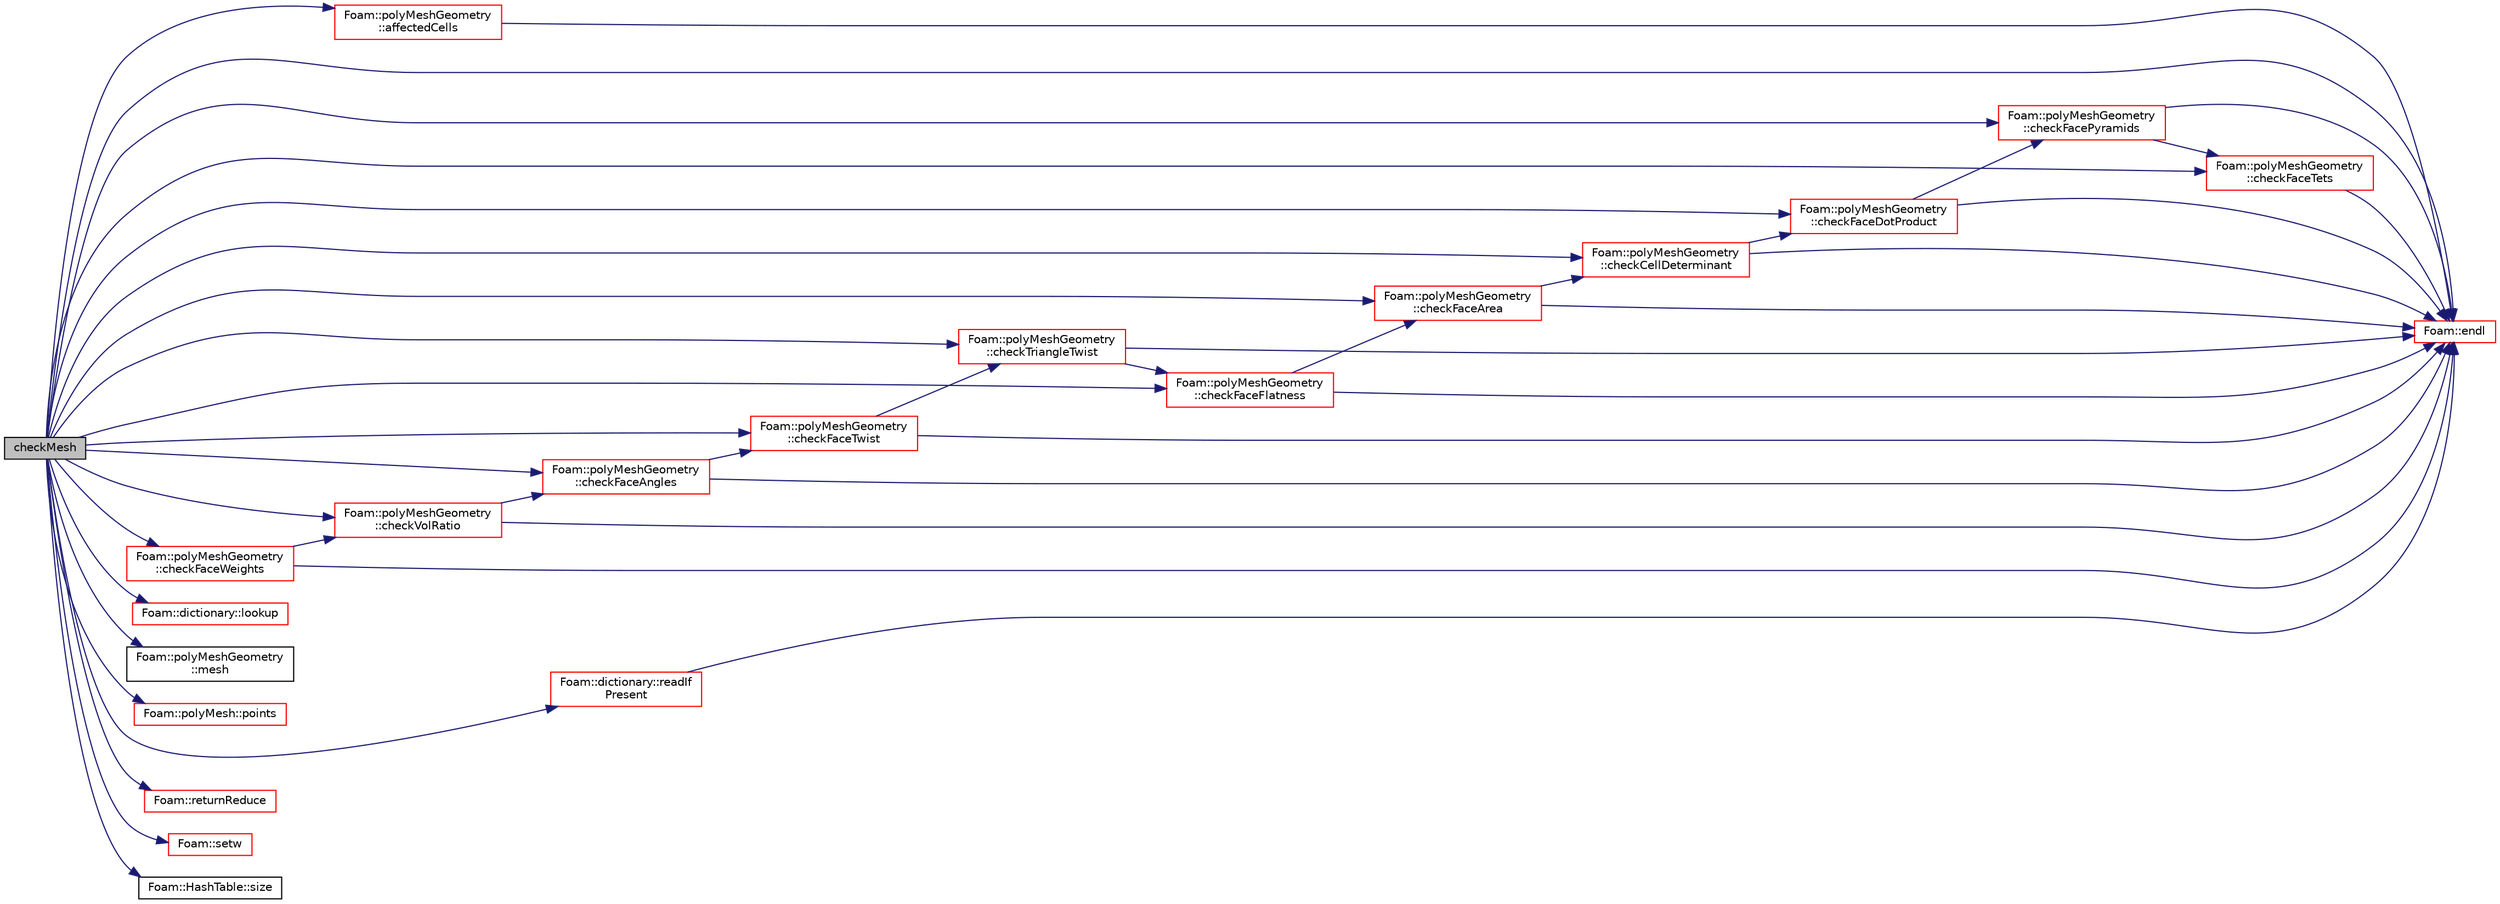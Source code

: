digraph "checkMesh"
{
  bgcolor="transparent";
  edge [fontname="Helvetica",fontsize="10",labelfontname="Helvetica",labelfontsize="10"];
  node [fontname="Helvetica",fontsize="10",shape=record];
  rankdir="LR";
  Node1 [label="checkMesh",height=0.2,width=0.4,color="black", fillcolor="grey75", style="filled", fontcolor="black"];
  Node1 -> Node2 [color="midnightblue",fontsize="10",style="solid",fontname="Helvetica"];
  Node2 [label="Foam::polyMeshGeometry\l::affectedCells",height=0.2,width=0.4,color="red",URL="$a01925.html#af5a651dc1cbf2df9601f576420a0cc3c",tooltip="Helper function: get affected cells from faces. "];
  Node2 -> Node3 [color="midnightblue",fontsize="10",style="solid",fontname="Helvetica"];
  Node3 [label="Foam::endl",height=0.2,width=0.4,color="red",URL="$a10758.html#a2db8fe02a0d3909e9351bb4275b23ce4",tooltip="Add newline and flush stream. "];
  Node1 -> Node4 [color="midnightblue",fontsize="10",style="solid",fontname="Helvetica"];
  Node4 [label="Foam::polyMeshGeometry\l::checkCellDeterminant",height=0.2,width=0.4,color="red",URL="$a01925.html#af0c7e937ce83711247f5519b530eb868",tooltip="Area of internal faces v.s. boundary faces. "];
  Node4 -> Node3 [color="midnightblue",fontsize="10",style="solid",fontname="Helvetica"];
  Node4 -> Node5 [color="midnightblue",fontsize="10",style="solid",fontname="Helvetica"];
  Node5 [label="Foam::polyMeshGeometry\l::checkFaceDotProduct",height=0.2,width=0.4,color="red",URL="$a01925.html#a5014e575335db939bc66eb2fe32ac48f",tooltip="See primitiveMesh. "];
  Node5 -> Node3 [color="midnightblue",fontsize="10",style="solid",fontname="Helvetica"];
  Node5 -> Node6 [color="midnightblue",fontsize="10",style="solid",fontname="Helvetica"];
  Node6 [label="Foam::polyMeshGeometry\l::checkFacePyramids",height=0.2,width=0.4,color="red",URL="$a01925.html#a185c3013142ff3facc41b31d9beef53a",tooltip="See primitiveMesh. "];
  Node6 -> Node3 [color="midnightblue",fontsize="10",style="solid",fontname="Helvetica"];
  Node6 -> Node7 [color="midnightblue",fontsize="10",style="solid",fontname="Helvetica"];
  Node7 [label="Foam::polyMeshGeometry\l::checkFaceTets",height=0.2,width=0.4,color="red",URL="$a01925.html#ac78de3d27453106d3cf818bda3fd90f4",tooltip="See primitiveMesh. "];
  Node7 -> Node3 [color="midnightblue",fontsize="10",style="solid",fontname="Helvetica"];
  Node1 -> Node8 [color="midnightblue",fontsize="10",style="solid",fontname="Helvetica"];
  Node8 [label="Foam::polyMeshGeometry\l::checkFaceAngles",height=0.2,width=0.4,color="red",URL="$a01925.html#a54a9bc2a85ca197cef7b133c51ec94b4",tooltip="See primitiveMesh. "];
  Node8 -> Node3 [color="midnightblue",fontsize="10",style="solid",fontname="Helvetica"];
  Node8 -> Node9 [color="midnightblue",fontsize="10",style="solid",fontname="Helvetica"];
  Node9 [label="Foam::polyMeshGeometry\l::checkFaceTwist",height=0.2,width=0.4,color="red",URL="$a01925.html#a1d15f5f7fdae54e4c34b03a0462cd535",tooltip="Triangle (from face-centre decomposition) normal v.s. "];
  Node9 -> Node3 [color="midnightblue",fontsize="10",style="solid",fontname="Helvetica"];
  Node9 -> Node10 [color="midnightblue",fontsize="10",style="solid",fontname="Helvetica"];
  Node10 [label="Foam::polyMeshGeometry\l::checkTriangleTwist",height=0.2,width=0.4,color="red",URL="$a01925.html#a1cffc7219859f1b1b9ed8a96be57f242",tooltip="Consecutive triangle (from face-centre decomposition) normals. "];
  Node10 -> Node3 [color="midnightblue",fontsize="10",style="solid",fontname="Helvetica"];
  Node10 -> Node11 [color="midnightblue",fontsize="10",style="solid",fontname="Helvetica"];
  Node11 [label="Foam::polyMeshGeometry\l::checkFaceFlatness",height=0.2,width=0.4,color="red",URL="$a01925.html#acb7df07bcf27aac10bd53d646096cdec",tooltip="Area of faces v.s. sum of triangle areas. "];
  Node11 -> Node3 [color="midnightblue",fontsize="10",style="solid",fontname="Helvetica"];
  Node11 -> Node12 [color="midnightblue",fontsize="10",style="solid",fontname="Helvetica"];
  Node12 [label="Foam::polyMeshGeometry\l::checkFaceArea",height=0.2,width=0.4,color="red",URL="$a01925.html#a462b3d04e6ddc005ef107c6e4ed30aeb",tooltip="Small faces. "];
  Node12 -> Node3 [color="midnightblue",fontsize="10",style="solid",fontname="Helvetica"];
  Node12 -> Node4 [color="midnightblue",fontsize="10",style="solid",fontname="Helvetica"];
  Node1 -> Node12 [color="midnightblue",fontsize="10",style="solid",fontname="Helvetica"];
  Node1 -> Node5 [color="midnightblue",fontsize="10",style="solid",fontname="Helvetica"];
  Node1 -> Node11 [color="midnightblue",fontsize="10",style="solid",fontname="Helvetica"];
  Node1 -> Node6 [color="midnightblue",fontsize="10",style="solid",fontname="Helvetica"];
  Node1 -> Node7 [color="midnightblue",fontsize="10",style="solid",fontname="Helvetica"];
  Node1 -> Node9 [color="midnightblue",fontsize="10",style="solid",fontname="Helvetica"];
  Node1 -> Node13 [color="midnightblue",fontsize="10",style="solid",fontname="Helvetica"];
  Node13 [label="Foam::polyMeshGeometry\l::checkFaceWeights",height=0.2,width=0.4,color="red",URL="$a01925.html#a6dbbfaac834107f888c95c13272d8d8a",tooltip="Interpolation weights (0.5 for regular mesh) "];
  Node13 -> Node3 [color="midnightblue",fontsize="10",style="solid",fontname="Helvetica"];
  Node13 -> Node14 [color="midnightblue",fontsize="10",style="solid",fontname="Helvetica"];
  Node14 [label="Foam::polyMeshGeometry\l::checkVolRatio",height=0.2,width=0.4,color="red",URL="$a01925.html#aa63d73334ea3f55a0fd59896924c6eb5",tooltip="Cell volume ratio of neighbouring cells (1 for regular mesh) "];
  Node14 -> Node3 [color="midnightblue",fontsize="10",style="solid",fontname="Helvetica"];
  Node14 -> Node8 [color="midnightblue",fontsize="10",style="solid",fontname="Helvetica"];
  Node1 -> Node10 [color="midnightblue",fontsize="10",style="solid",fontname="Helvetica"];
  Node1 -> Node14 [color="midnightblue",fontsize="10",style="solid",fontname="Helvetica"];
  Node1 -> Node3 [color="midnightblue",fontsize="10",style="solid",fontname="Helvetica"];
  Node1 -> Node15 [color="midnightblue",fontsize="10",style="solid",fontname="Helvetica"];
  Node15 [label="Foam::dictionary::lookup",height=0.2,width=0.4,color="red",URL="$a00524.html#a8baab402d653d6e789f67c57e23a5b59",tooltip="Find and return an entry data stream. "];
  Node1 -> Node16 [color="midnightblue",fontsize="10",style="solid",fontname="Helvetica"];
  Node16 [label="Foam::polyMeshGeometry\l::mesh",height=0.2,width=0.4,color="black",URL="$a01925.html#aa51573bc757d5d5bb058db0464886447"];
  Node1 -> Node17 [color="midnightblue",fontsize="10",style="solid",fontname="Helvetica"];
  Node17 [label="Foam::polyMesh::points",height=0.2,width=0.4,color="red",URL="$a01921.html#a084ae534298576408f063a6b3b820959",tooltip="Return raw points. "];
  Node1 -> Node18 [color="midnightblue",fontsize="10",style="solid",fontname="Helvetica"];
  Node18 [label="Foam::dictionary::readIf\lPresent",height=0.2,width=0.4,color="red",URL="$a00524.html#ac3502a72e9d1a84f63c4919b78595cd4",tooltip="Find an entry if present, and assign to T. "];
  Node18 -> Node3 [color="midnightblue",fontsize="10",style="solid",fontname="Helvetica"];
  Node1 -> Node19 [color="midnightblue",fontsize="10",style="solid",fontname="Helvetica"];
  Node19 [label="Foam::returnReduce",height=0.2,width=0.4,color="red",URL="$a10758.html#a8d528a67d2a9c6fe4fb94bc86872624b"];
  Node1 -> Node20 [color="midnightblue",fontsize="10",style="solid",fontname="Helvetica"];
  Node20 [label="Foam::setw",height=0.2,width=0.4,color="red",URL="$a10758.html#a3318127f6f23246407ca749a0a0ea03c"];
  Node1 -> Node21 [color="midnightblue",fontsize="10",style="solid",fontname="Helvetica"];
  Node21 [label="Foam::HashTable::size",height=0.2,width=0.4,color="black",URL="$a00986.html#a723361dc2020160f5492e8fe2d09fa44",tooltip="Return number of elements in table. "];
}
